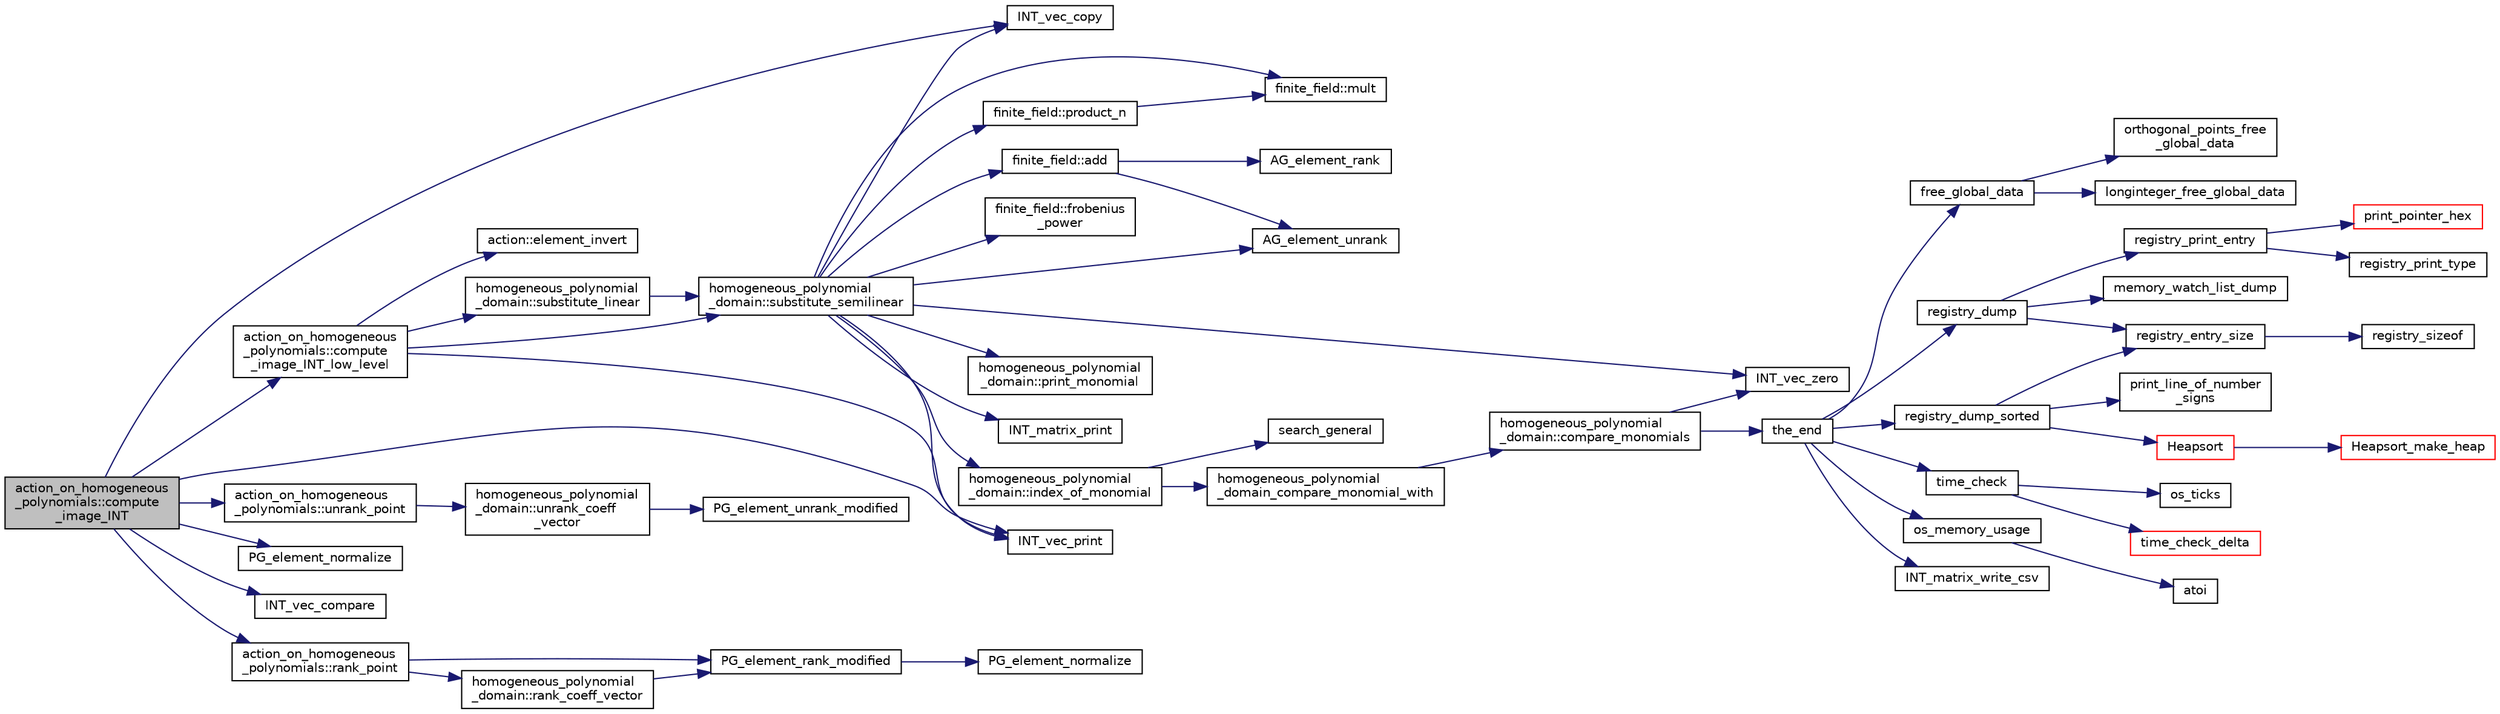 digraph "action_on_homogeneous_polynomials::compute_image_INT"
{
  edge [fontname="Helvetica",fontsize="10",labelfontname="Helvetica",labelfontsize="10"];
  node [fontname="Helvetica",fontsize="10",shape=record];
  rankdir="LR";
  Node7 [label="action_on_homogeneous\l_polynomials::compute\l_image_INT",height=0.2,width=0.4,color="black", fillcolor="grey75", style="filled", fontcolor="black"];
  Node7 -> Node8 [color="midnightblue",fontsize="10",style="solid",fontname="Helvetica"];
  Node8 [label="INT_vec_copy",height=0.2,width=0.4,color="black", fillcolor="white", style="filled",URL="$df/dbf/sajeeb_8_c.html#ac2d875e27e009af6ec04d17254d11075"];
  Node7 -> Node9 [color="midnightblue",fontsize="10",style="solid",fontname="Helvetica"];
  Node9 [label="action_on_homogeneous\l_polynomials::unrank_point",height=0.2,width=0.4,color="black", fillcolor="white", style="filled",URL="$d5/dd4/classaction__on__homogeneous__polynomials.html#ad0ef4c4f90890f6086a0228bdf7bdf54"];
  Node9 -> Node10 [color="midnightblue",fontsize="10",style="solid",fontname="Helvetica"];
  Node10 [label="homogeneous_polynomial\l_domain::unrank_coeff\l_vector",height=0.2,width=0.4,color="black", fillcolor="white", style="filled",URL="$d2/da7/classhomogeneous__polynomial__domain.html#a88b548127853c2f9a2a6a2de8d2ce782"];
  Node10 -> Node11 [color="midnightblue",fontsize="10",style="solid",fontname="Helvetica"];
  Node11 [label="PG_element_unrank_modified",height=0.2,width=0.4,color="black", fillcolor="white", style="filled",URL="$d4/d67/geometry_8h.html#a83ae9b605d496f6a90345303f6efae64"];
  Node7 -> Node12 [color="midnightblue",fontsize="10",style="solid",fontname="Helvetica"];
  Node12 [label="INT_vec_print",height=0.2,width=0.4,color="black", fillcolor="white", style="filled",URL="$df/dbf/sajeeb_8_c.html#a79a5901af0b47dd0d694109543c027fe"];
  Node7 -> Node13 [color="midnightblue",fontsize="10",style="solid",fontname="Helvetica"];
  Node13 [label="action_on_homogeneous\l_polynomials::compute\l_image_INT_low_level",height=0.2,width=0.4,color="black", fillcolor="white", style="filled",URL="$d5/dd4/classaction__on__homogeneous__polynomials.html#af4370de2c8dcb590c4b186457881f038"];
  Node13 -> Node12 [color="midnightblue",fontsize="10",style="solid",fontname="Helvetica"];
  Node13 -> Node14 [color="midnightblue",fontsize="10",style="solid",fontname="Helvetica"];
  Node14 [label="action::element_invert",height=0.2,width=0.4,color="black", fillcolor="white", style="filled",URL="$d2/d86/classaction.html#aa4bd01e338497714586636751fcef436"];
  Node13 -> Node15 [color="midnightblue",fontsize="10",style="solid",fontname="Helvetica"];
  Node15 [label="homogeneous_polynomial\l_domain::substitute_semilinear",height=0.2,width=0.4,color="black", fillcolor="white", style="filled",URL="$d2/da7/classhomogeneous__polynomial__domain.html#ae16fefaacc3385f9f385d1dd6df7ea4d"];
  Node15 -> Node16 [color="midnightblue",fontsize="10",style="solid",fontname="Helvetica"];
  Node16 [label="finite_field::frobenius\l_power",height=0.2,width=0.4,color="black", fillcolor="white", style="filled",URL="$df/d5a/classfinite__field.html#aec23e43aaefc0ed601cdfa3139496a92"];
  Node15 -> Node8 [color="midnightblue",fontsize="10",style="solid",fontname="Helvetica"];
  Node15 -> Node17 [color="midnightblue",fontsize="10",style="solid",fontname="Helvetica"];
  Node17 [label="INT_vec_zero",height=0.2,width=0.4,color="black", fillcolor="white", style="filled",URL="$df/dbf/sajeeb_8_c.html#aa8c9c7977203577026080f546fe4980f"];
  Node15 -> Node18 [color="midnightblue",fontsize="10",style="solid",fontname="Helvetica"];
  Node18 [label="homogeneous_polynomial\l_domain::print_monomial",height=0.2,width=0.4,color="black", fillcolor="white", style="filled",URL="$d2/da7/classhomogeneous__polynomial__domain.html#aba45b13898b259a147e45bf92a622fd8"];
  Node15 -> Node12 [color="midnightblue",fontsize="10",style="solid",fontname="Helvetica"];
  Node15 -> Node19 [color="midnightblue",fontsize="10",style="solid",fontname="Helvetica"];
  Node19 [label="INT_matrix_print",height=0.2,width=0.4,color="black", fillcolor="white", style="filled",URL="$d5/db4/io__and__os_8h.html#afd4180a24bef3a2b584668a4eaf607ff"];
  Node15 -> Node20 [color="midnightblue",fontsize="10",style="solid",fontname="Helvetica"];
  Node20 [label="AG_element_unrank",height=0.2,width=0.4,color="black", fillcolor="white", style="filled",URL="$d4/d67/geometry_8h.html#a4a33b86c87b2879b97cfa1327abe2885"];
  Node15 -> Node21 [color="midnightblue",fontsize="10",style="solid",fontname="Helvetica"];
  Node21 [label="finite_field::product_n",height=0.2,width=0.4,color="black", fillcolor="white", style="filled",URL="$df/d5a/classfinite__field.html#a9107b694cc52701dc6d84cfc9e6fb336"];
  Node21 -> Node22 [color="midnightblue",fontsize="10",style="solid",fontname="Helvetica"];
  Node22 [label="finite_field::mult",height=0.2,width=0.4,color="black", fillcolor="white", style="filled",URL="$df/d5a/classfinite__field.html#a24fb5917aa6d4d656fd855b7f44a13b0"];
  Node15 -> Node23 [color="midnightblue",fontsize="10",style="solid",fontname="Helvetica"];
  Node23 [label="homogeneous_polynomial\l_domain::index_of_monomial",height=0.2,width=0.4,color="black", fillcolor="white", style="filled",URL="$d2/da7/classhomogeneous__polynomial__domain.html#a3fad3fb2b940014fcfece1cebfbfa3ae"];
  Node23 -> Node24 [color="midnightblue",fontsize="10",style="solid",fontname="Helvetica"];
  Node24 [label="search_general",height=0.2,width=0.4,color="black", fillcolor="white", style="filled",URL="$d5/de2/foundations_2data__structures_2data__structures_8h.html#a9377e1012d2575d9cb22787cecf71eec"];
  Node23 -> Node25 [color="midnightblue",fontsize="10",style="solid",fontname="Helvetica"];
  Node25 [label="homogeneous_polynomial\l_domain_compare_monomial_with",height=0.2,width=0.4,color="black", fillcolor="white", style="filled",URL="$dd/db5/homogeneous__polynomial__domain_8_c.html#a0a0f8d40815145e0aceceabebad8d63d"];
  Node25 -> Node26 [color="midnightblue",fontsize="10",style="solid",fontname="Helvetica"];
  Node26 [label="homogeneous_polynomial\l_domain::compare_monomials",height=0.2,width=0.4,color="black", fillcolor="white", style="filled",URL="$d2/da7/classhomogeneous__polynomial__domain.html#a05c5959cb62502954c9cf93a85b8c019"];
  Node26 -> Node17 [color="midnightblue",fontsize="10",style="solid",fontname="Helvetica"];
  Node26 -> Node27 [color="midnightblue",fontsize="10",style="solid",fontname="Helvetica"];
  Node27 [label="the_end",height=0.2,width=0.4,color="black", fillcolor="white", style="filled",URL="$d9/d60/discreta_8h.html#a3ebbd3ccb665a9f78deaa7408577b60c"];
  Node27 -> Node28 [color="midnightblue",fontsize="10",style="solid",fontname="Helvetica"];
  Node28 [label="free_global_data",height=0.2,width=0.4,color="black", fillcolor="white", style="filled",URL="$d3/dfb/discreta__global_8_c.html#a6bd9eb050090f8cf1e92db88a459cc28"];
  Node28 -> Node29 [color="midnightblue",fontsize="10",style="solid",fontname="Helvetica"];
  Node29 [label="orthogonal_points_free\l_global_data",height=0.2,width=0.4,color="black", fillcolor="white", style="filled",URL="$d4/d67/geometry_8h.html#a9ff48c751a12182f1cc6ee384f80aa0b"];
  Node28 -> Node30 [color="midnightblue",fontsize="10",style="solid",fontname="Helvetica"];
  Node30 [label="longinteger_free_global_data",height=0.2,width=0.4,color="black", fillcolor="white", style="filled",URL="$de/dc5/algebra__and__number__theory_8h.html#a6160ced6b3ffc2765c111f7d4f94ed42"];
  Node27 -> Node31 [color="midnightblue",fontsize="10",style="solid",fontname="Helvetica"];
  Node31 [label="registry_dump",height=0.2,width=0.4,color="black", fillcolor="white", style="filled",URL="$d5/db4/io__and__os_8h.html#a8ad65cbe10865661e8bafd6be2164955"];
  Node31 -> Node32 [color="midnightblue",fontsize="10",style="solid",fontname="Helvetica"];
  Node32 [label="registry_print_entry",height=0.2,width=0.4,color="black", fillcolor="white", style="filled",URL="$df/d84/foundations_2io__and__os_2memory_8_c.html#a2b54b210ed9aae58085d1ef7fa3bcbff"];
  Node32 -> Node33 [color="midnightblue",fontsize="10",style="solid",fontname="Helvetica"];
  Node33 [label="print_pointer_hex",height=0.2,width=0.4,color="red", fillcolor="white", style="filled",URL="$d5/db4/io__and__os_8h.html#a32add94de62a1d910cc0fc35ed90ab48"];
  Node32 -> Node35 [color="midnightblue",fontsize="10",style="solid",fontname="Helvetica"];
  Node35 [label="registry_print_type",height=0.2,width=0.4,color="black", fillcolor="white", style="filled",URL="$df/d84/foundations_2io__and__os_2memory_8_c.html#a0c81861cc8a6dd21364c89bb3ac8e82c"];
  Node31 -> Node36 [color="midnightblue",fontsize="10",style="solid",fontname="Helvetica"];
  Node36 [label="registry_entry_size",height=0.2,width=0.4,color="black", fillcolor="white", style="filled",URL="$df/d84/foundations_2io__and__os_2memory_8_c.html#abb7fc0eff582133f5bd8a7cbd78d742b"];
  Node36 -> Node37 [color="midnightblue",fontsize="10",style="solid",fontname="Helvetica"];
  Node37 [label="registry_sizeof",height=0.2,width=0.4,color="black", fillcolor="white", style="filled",URL="$df/d84/foundations_2io__and__os_2memory_8_c.html#a1ebe71d1cd99d79db497355f608be044"];
  Node31 -> Node38 [color="midnightblue",fontsize="10",style="solid",fontname="Helvetica"];
  Node38 [label="memory_watch_list_dump",height=0.2,width=0.4,color="black", fillcolor="white", style="filled",URL="$df/d84/foundations_2io__and__os_2memory_8_c.html#ad0967d55a42071e28f50be4fbe7893bd"];
  Node27 -> Node39 [color="midnightblue",fontsize="10",style="solid",fontname="Helvetica"];
  Node39 [label="registry_dump_sorted",height=0.2,width=0.4,color="black", fillcolor="white", style="filled",URL="$d5/db4/io__and__os_8h.html#aa28c9ee8650332ad2d526d5eb4fae48e"];
  Node39 -> Node40 [color="midnightblue",fontsize="10",style="solid",fontname="Helvetica"];
  Node40 [label="print_line_of_number\l_signs",height=0.2,width=0.4,color="black", fillcolor="white", style="filled",URL="$d5/db4/io__and__os_8h.html#a59b640c1f8b0040f26fa06b641191105"];
  Node39 -> Node36 [color="midnightblue",fontsize="10",style="solid",fontname="Helvetica"];
  Node39 -> Node41 [color="midnightblue",fontsize="10",style="solid",fontname="Helvetica"];
  Node41 [label="Heapsort",height=0.2,width=0.4,color="red", fillcolor="white", style="filled",URL="$d5/de2/foundations_2data__structures_2data__structures_8h.html#a2af240488f5893071c88af35d9f06b6d"];
  Node41 -> Node42 [color="midnightblue",fontsize="10",style="solid",fontname="Helvetica"];
  Node42 [label="Heapsort_make_heap",height=0.2,width=0.4,color="red", fillcolor="white", style="filled",URL="$d4/dd7/sorting_8_c.html#ae2f81d9c1e532bee5c80dfae7cc45bcc"];
  Node27 -> Node47 [color="midnightblue",fontsize="10",style="solid",fontname="Helvetica"];
  Node47 [label="time_check",height=0.2,width=0.4,color="black", fillcolor="white", style="filled",URL="$d9/d60/discreta_8h.html#a04d64356f0c7cb798e55daec998c527e"];
  Node47 -> Node48 [color="midnightblue",fontsize="10",style="solid",fontname="Helvetica"];
  Node48 [label="os_ticks",height=0.2,width=0.4,color="black", fillcolor="white", style="filled",URL="$d5/db4/io__and__os_8h.html#a3da6d2b09e35d569adb7101dffcb5224"];
  Node47 -> Node49 [color="midnightblue",fontsize="10",style="solid",fontname="Helvetica"];
  Node49 [label="time_check_delta",height=0.2,width=0.4,color="red", fillcolor="white", style="filled",URL="$d3/d72/global_8_c.html#a89a8565e34c7dcbb97180cd6af7454a1"];
  Node27 -> Node52 [color="midnightblue",fontsize="10",style="solid",fontname="Helvetica"];
  Node52 [label="os_memory_usage",height=0.2,width=0.4,color="black", fillcolor="white", style="filled",URL="$d5/db4/io__and__os_8h.html#a5d6ab4b80c58e5d8bdb0fd1625709d0b"];
  Node52 -> Node53 [color="midnightblue",fontsize="10",style="solid",fontname="Helvetica"];
  Node53 [label="atoi",height=0.2,width=0.4,color="black", fillcolor="white", style="filled",URL="$d9/d60/discreta_8h.html#ad0ac71cbcb495289e474437d6b7d7fac"];
  Node27 -> Node54 [color="midnightblue",fontsize="10",style="solid",fontname="Helvetica"];
  Node54 [label="INT_matrix_write_csv",height=0.2,width=0.4,color="black", fillcolor="white", style="filled",URL="$d5/db4/io__and__os_8h.html#a57604af509e1d43e918fd38e5f4ee96f"];
  Node15 -> Node55 [color="midnightblue",fontsize="10",style="solid",fontname="Helvetica"];
  Node55 [label="finite_field::add",height=0.2,width=0.4,color="black", fillcolor="white", style="filled",URL="$df/d5a/classfinite__field.html#a8f12328a27500f3c7be0c849ebbc9d14"];
  Node55 -> Node20 [color="midnightblue",fontsize="10",style="solid",fontname="Helvetica"];
  Node55 -> Node56 [color="midnightblue",fontsize="10",style="solid",fontname="Helvetica"];
  Node56 [label="AG_element_rank",height=0.2,width=0.4,color="black", fillcolor="white", style="filled",URL="$d4/d67/geometry_8h.html#ab2ac908d07dd8038fd996e26bdc75c17"];
  Node15 -> Node22 [color="midnightblue",fontsize="10",style="solid",fontname="Helvetica"];
  Node13 -> Node57 [color="midnightblue",fontsize="10",style="solid",fontname="Helvetica"];
  Node57 [label="homogeneous_polynomial\l_domain::substitute_linear",height=0.2,width=0.4,color="black", fillcolor="white", style="filled",URL="$d2/da7/classhomogeneous__polynomial__domain.html#a236cbf545622995b80f5eb10a9f86c31"];
  Node57 -> Node15 [color="midnightblue",fontsize="10",style="solid",fontname="Helvetica"];
  Node7 -> Node58 [color="midnightblue",fontsize="10",style="solid",fontname="Helvetica"];
  Node58 [label="PG_element_normalize",height=0.2,width=0.4,color="black", fillcolor="white", style="filled",URL="$d4/d67/geometry_8h.html#a5a4c3c1158bad6bab0d786c616bd0996"];
  Node7 -> Node46 [color="midnightblue",fontsize="10",style="solid",fontname="Helvetica"];
  Node46 [label="INT_vec_compare",height=0.2,width=0.4,color="black", fillcolor="white", style="filled",URL="$d5/de2/foundations_2data__structures_2data__structures_8h.html#ac1a17fca23fb4a338aef8547a4c2fded"];
  Node7 -> Node59 [color="midnightblue",fontsize="10",style="solid",fontname="Helvetica"];
  Node59 [label="action_on_homogeneous\l_polynomials::rank_point",height=0.2,width=0.4,color="black", fillcolor="white", style="filled",URL="$d5/dd4/classaction__on__homogeneous__polynomials.html#ab9cc55b6c71b93755ffc7e4728a1cf65"];
  Node59 -> Node60 [color="midnightblue",fontsize="10",style="solid",fontname="Helvetica"];
  Node60 [label="PG_element_rank_modified",height=0.2,width=0.4,color="black", fillcolor="white", style="filled",URL="$d4/d67/geometry_8h.html#a9cd1a8bf5b88a038e33862f6c2c3dd36"];
  Node60 -> Node61 [color="midnightblue",fontsize="10",style="solid",fontname="Helvetica"];
  Node61 [label="PG_element_normalize",height=0.2,width=0.4,color="black", fillcolor="white", style="filled",URL="$df/de4/projective_8_c.html#a5a4c3c1158bad6bab0d786c616bd0996"];
  Node59 -> Node62 [color="midnightblue",fontsize="10",style="solid",fontname="Helvetica"];
  Node62 [label="homogeneous_polynomial\l_domain::rank_coeff_vector",height=0.2,width=0.4,color="black", fillcolor="white", style="filled",URL="$d2/da7/classhomogeneous__polynomial__domain.html#a23e18573b753de888d3f8ee893e99d5a"];
  Node62 -> Node60 [color="midnightblue",fontsize="10",style="solid",fontname="Helvetica"];
}
